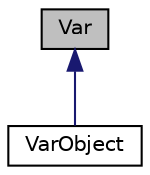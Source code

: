 digraph "Var"
{
  edge [fontname="Helvetica",fontsize="10",labelfontname="Helvetica",labelfontsize="10"];
  node [fontname="Helvetica",fontsize="10",shape=record];
  Node1 [label="Var",height=0.2,width=0.4,color="black", fillcolor="grey75", style="filled", fontcolor="black"];
  Node1 -> Node2 [dir="back",color="midnightblue",fontsize="10",style="solid",fontname="Helvetica"];
  Node2 [label="VarObject",height=0.2,width=0.4,color="black", fillcolor="white", style="filled",URL="$classevo_1_1_var_object.html",tooltip="Explicit variant of Var used for initializing as an object with an initializer list of key/value pair..."];
}
